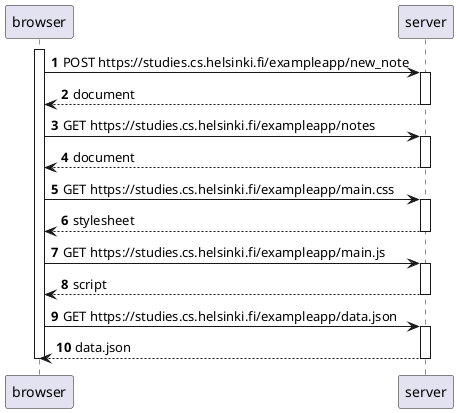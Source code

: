 @startuml
autonumber

participant "browser" as browser
participant "server" as server
activate browser
browser -> server : POST https://studies.cs.helsinki.fi/exampleapp/new_note
activate server
server --> browser : document
deactivate server
browser -> server : GET https://studies.cs.helsinki.fi/exampleapp/notes
activate server
server --> browser : document
deactivate server
browser -> server : GET https://studies.cs.helsinki.fi/exampleapp/main.css
activate server
server --> browser : stylesheet
deactivate server
browser -> server : GET https://studies.cs.helsinki.fi/exampleapp/main.js
activate server
server --> browser : script
deactivate server
browser -> server : GET https://studies.cs.helsinki.fi/exampleapp/data.json
activate server
server --> browser : data.json
deactivate server
deactivate browser
@enduml